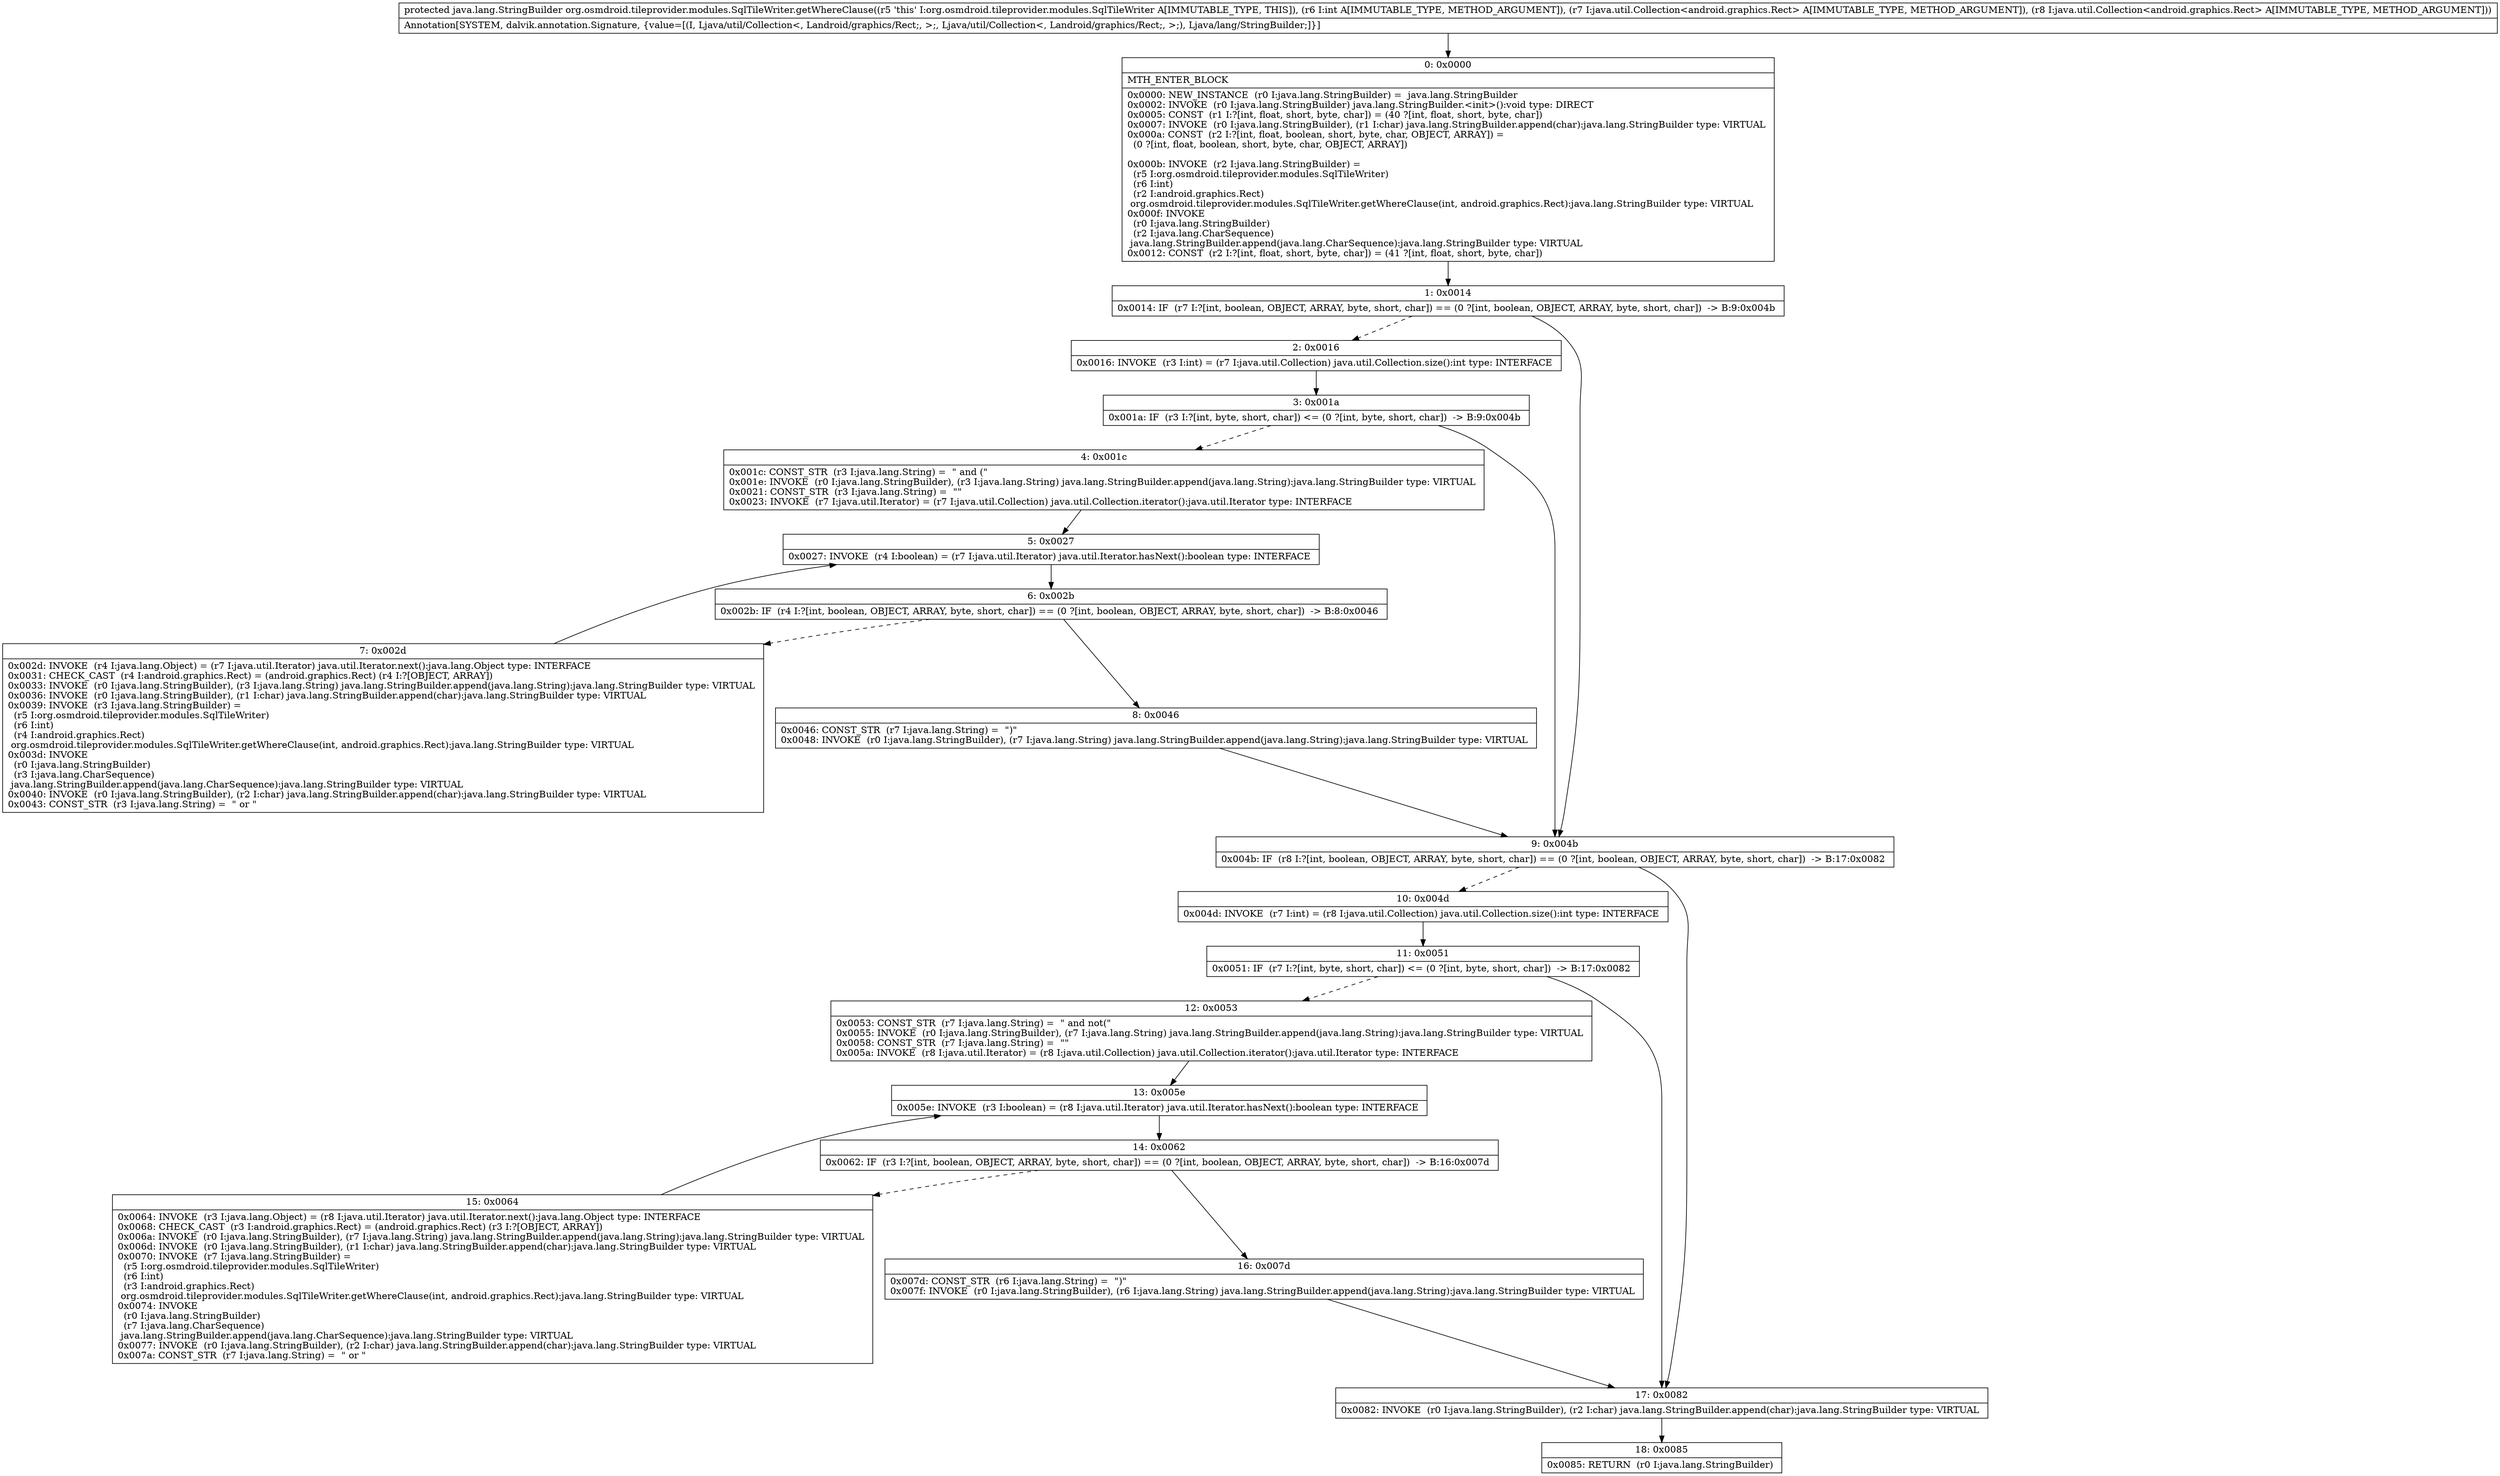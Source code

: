digraph "CFG fororg.osmdroid.tileprovider.modules.SqlTileWriter.getWhereClause(ILjava\/util\/Collection;Ljava\/util\/Collection;)Ljava\/lang\/StringBuilder;" {
Node_0 [shape=record,label="{0\:\ 0x0000|MTH_ENTER_BLOCK\l|0x0000: NEW_INSTANCE  (r0 I:java.lang.StringBuilder) =  java.lang.StringBuilder \l0x0002: INVOKE  (r0 I:java.lang.StringBuilder) java.lang.StringBuilder.\<init\>():void type: DIRECT \l0x0005: CONST  (r1 I:?[int, float, short, byte, char]) = (40 ?[int, float, short, byte, char]) \l0x0007: INVOKE  (r0 I:java.lang.StringBuilder), (r1 I:char) java.lang.StringBuilder.append(char):java.lang.StringBuilder type: VIRTUAL \l0x000a: CONST  (r2 I:?[int, float, boolean, short, byte, char, OBJECT, ARRAY]) = \l  (0 ?[int, float, boolean, short, byte, char, OBJECT, ARRAY])\l \l0x000b: INVOKE  (r2 I:java.lang.StringBuilder) = \l  (r5 I:org.osmdroid.tileprovider.modules.SqlTileWriter)\l  (r6 I:int)\l  (r2 I:android.graphics.Rect)\l org.osmdroid.tileprovider.modules.SqlTileWriter.getWhereClause(int, android.graphics.Rect):java.lang.StringBuilder type: VIRTUAL \l0x000f: INVOKE  \l  (r0 I:java.lang.StringBuilder)\l  (r2 I:java.lang.CharSequence)\l java.lang.StringBuilder.append(java.lang.CharSequence):java.lang.StringBuilder type: VIRTUAL \l0x0012: CONST  (r2 I:?[int, float, short, byte, char]) = (41 ?[int, float, short, byte, char]) \l}"];
Node_1 [shape=record,label="{1\:\ 0x0014|0x0014: IF  (r7 I:?[int, boolean, OBJECT, ARRAY, byte, short, char]) == (0 ?[int, boolean, OBJECT, ARRAY, byte, short, char])  \-\> B:9:0x004b \l}"];
Node_2 [shape=record,label="{2\:\ 0x0016|0x0016: INVOKE  (r3 I:int) = (r7 I:java.util.Collection) java.util.Collection.size():int type: INTERFACE \l}"];
Node_3 [shape=record,label="{3\:\ 0x001a|0x001a: IF  (r3 I:?[int, byte, short, char]) \<= (0 ?[int, byte, short, char])  \-\> B:9:0x004b \l}"];
Node_4 [shape=record,label="{4\:\ 0x001c|0x001c: CONST_STR  (r3 I:java.lang.String) =  \" and (\" \l0x001e: INVOKE  (r0 I:java.lang.StringBuilder), (r3 I:java.lang.String) java.lang.StringBuilder.append(java.lang.String):java.lang.StringBuilder type: VIRTUAL \l0x0021: CONST_STR  (r3 I:java.lang.String) =  \"\" \l0x0023: INVOKE  (r7 I:java.util.Iterator) = (r7 I:java.util.Collection) java.util.Collection.iterator():java.util.Iterator type: INTERFACE \l}"];
Node_5 [shape=record,label="{5\:\ 0x0027|0x0027: INVOKE  (r4 I:boolean) = (r7 I:java.util.Iterator) java.util.Iterator.hasNext():boolean type: INTERFACE \l}"];
Node_6 [shape=record,label="{6\:\ 0x002b|0x002b: IF  (r4 I:?[int, boolean, OBJECT, ARRAY, byte, short, char]) == (0 ?[int, boolean, OBJECT, ARRAY, byte, short, char])  \-\> B:8:0x0046 \l}"];
Node_7 [shape=record,label="{7\:\ 0x002d|0x002d: INVOKE  (r4 I:java.lang.Object) = (r7 I:java.util.Iterator) java.util.Iterator.next():java.lang.Object type: INTERFACE \l0x0031: CHECK_CAST  (r4 I:android.graphics.Rect) = (android.graphics.Rect) (r4 I:?[OBJECT, ARRAY]) \l0x0033: INVOKE  (r0 I:java.lang.StringBuilder), (r3 I:java.lang.String) java.lang.StringBuilder.append(java.lang.String):java.lang.StringBuilder type: VIRTUAL \l0x0036: INVOKE  (r0 I:java.lang.StringBuilder), (r1 I:char) java.lang.StringBuilder.append(char):java.lang.StringBuilder type: VIRTUAL \l0x0039: INVOKE  (r3 I:java.lang.StringBuilder) = \l  (r5 I:org.osmdroid.tileprovider.modules.SqlTileWriter)\l  (r6 I:int)\l  (r4 I:android.graphics.Rect)\l org.osmdroid.tileprovider.modules.SqlTileWriter.getWhereClause(int, android.graphics.Rect):java.lang.StringBuilder type: VIRTUAL \l0x003d: INVOKE  \l  (r0 I:java.lang.StringBuilder)\l  (r3 I:java.lang.CharSequence)\l java.lang.StringBuilder.append(java.lang.CharSequence):java.lang.StringBuilder type: VIRTUAL \l0x0040: INVOKE  (r0 I:java.lang.StringBuilder), (r2 I:char) java.lang.StringBuilder.append(char):java.lang.StringBuilder type: VIRTUAL \l0x0043: CONST_STR  (r3 I:java.lang.String) =  \" or \" \l}"];
Node_8 [shape=record,label="{8\:\ 0x0046|0x0046: CONST_STR  (r7 I:java.lang.String) =  \")\" \l0x0048: INVOKE  (r0 I:java.lang.StringBuilder), (r7 I:java.lang.String) java.lang.StringBuilder.append(java.lang.String):java.lang.StringBuilder type: VIRTUAL \l}"];
Node_9 [shape=record,label="{9\:\ 0x004b|0x004b: IF  (r8 I:?[int, boolean, OBJECT, ARRAY, byte, short, char]) == (0 ?[int, boolean, OBJECT, ARRAY, byte, short, char])  \-\> B:17:0x0082 \l}"];
Node_10 [shape=record,label="{10\:\ 0x004d|0x004d: INVOKE  (r7 I:int) = (r8 I:java.util.Collection) java.util.Collection.size():int type: INTERFACE \l}"];
Node_11 [shape=record,label="{11\:\ 0x0051|0x0051: IF  (r7 I:?[int, byte, short, char]) \<= (0 ?[int, byte, short, char])  \-\> B:17:0x0082 \l}"];
Node_12 [shape=record,label="{12\:\ 0x0053|0x0053: CONST_STR  (r7 I:java.lang.String) =  \" and not(\" \l0x0055: INVOKE  (r0 I:java.lang.StringBuilder), (r7 I:java.lang.String) java.lang.StringBuilder.append(java.lang.String):java.lang.StringBuilder type: VIRTUAL \l0x0058: CONST_STR  (r7 I:java.lang.String) =  \"\" \l0x005a: INVOKE  (r8 I:java.util.Iterator) = (r8 I:java.util.Collection) java.util.Collection.iterator():java.util.Iterator type: INTERFACE \l}"];
Node_13 [shape=record,label="{13\:\ 0x005e|0x005e: INVOKE  (r3 I:boolean) = (r8 I:java.util.Iterator) java.util.Iterator.hasNext():boolean type: INTERFACE \l}"];
Node_14 [shape=record,label="{14\:\ 0x0062|0x0062: IF  (r3 I:?[int, boolean, OBJECT, ARRAY, byte, short, char]) == (0 ?[int, boolean, OBJECT, ARRAY, byte, short, char])  \-\> B:16:0x007d \l}"];
Node_15 [shape=record,label="{15\:\ 0x0064|0x0064: INVOKE  (r3 I:java.lang.Object) = (r8 I:java.util.Iterator) java.util.Iterator.next():java.lang.Object type: INTERFACE \l0x0068: CHECK_CAST  (r3 I:android.graphics.Rect) = (android.graphics.Rect) (r3 I:?[OBJECT, ARRAY]) \l0x006a: INVOKE  (r0 I:java.lang.StringBuilder), (r7 I:java.lang.String) java.lang.StringBuilder.append(java.lang.String):java.lang.StringBuilder type: VIRTUAL \l0x006d: INVOKE  (r0 I:java.lang.StringBuilder), (r1 I:char) java.lang.StringBuilder.append(char):java.lang.StringBuilder type: VIRTUAL \l0x0070: INVOKE  (r7 I:java.lang.StringBuilder) = \l  (r5 I:org.osmdroid.tileprovider.modules.SqlTileWriter)\l  (r6 I:int)\l  (r3 I:android.graphics.Rect)\l org.osmdroid.tileprovider.modules.SqlTileWriter.getWhereClause(int, android.graphics.Rect):java.lang.StringBuilder type: VIRTUAL \l0x0074: INVOKE  \l  (r0 I:java.lang.StringBuilder)\l  (r7 I:java.lang.CharSequence)\l java.lang.StringBuilder.append(java.lang.CharSequence):java.lang.StringBuilder type: VIRTUAL \l0x0077: INVOKE  (r0 I:java.lang.StringBuilder), (r2 I:char) java.lang.StringBuilder.append(char):java.lang.StringBuilder type: VIRTUAL \l0x007a: CONST_STR  (r7 I:java.lang.String) =  \" or \" \l}"];
Node_16 [shape=record,label="{16\:\ 0x007d|0x007d: CONST_STR  (r6 I:java.lang.String) =  \")\" \l0x007f: INVOKE  (r0 I:java.lang.StringBuilder), (r6 I:java.lang.String) java.lang.StringBuilder.append(java.lang.String):java.lang.StringBuilder type: VIRTUAL \l}"];
Node_17 [shape=record,label="{17\:\ 0x0082|0x0082: INVOKE  (r0 I:java.lang.StringBuilder), (r2 I:char) java.lang.StringBuilder.append(char):java.lang.StringBuilder type: VIRTUAL \l}"];
Node_18 [shape=record,label="{18\:\ 0x0085|0x0085: RETURN  (r0 I:java.lang.StringBuilder) \l}"];
MethodNode[shape=record,label="{protected java.lang.StringBuilder org.osmdroid.tileprovider.modules.SqlTileWriter.getWhereClause((r5 'this' I:org.osmdroid.tileprovider.modules.SqlTileWriter A[IMMUTABLE_TYPE, THIS]), (r6 I:int A[IMMUTABLE_TYPE, METHOD_ARGUMENT]), (r7 I:java.util.Collection\<android.graphics.Rect\> A[IMMUTABLE_TYPE, METHOD_ARGUMENT]), (r8 I:java.util.Collection\<android.graphics.Rect\> A[IMMUTABLE_TYPE, METHOD_ARGUMENT]))  | Annotation[SYSTEM, dalvik.annotation.Signature, \{value=[(I, Ljava\/util\/Collection\<, Landroid\/graphics\/Rect;, \>;, Ljava\/util\/Collection\<, Landroid\/graphics\/Rect;, \>;), Ljava\/lang\/StringBuilder;]\}]\l}"];
MethodNode -> Node_0;
Node_0 -> Node_1;
Node_1 -> Node_2[style=dashed];
Node_1 -> Node_9;
Node_2 -> Node_3;
Node_3 -> Node_4[style=dashed];
Node_3 -> Node_9;
Node_4 -> Node_5;
Node_5 -> Node_6;
Node_6 -> Node_7[style=dashed];
Node_6 -> Node_8;
Node_7 -> Node_5;
Node_8 -> Node_9;
Node_9 -> Node_10[style=dashed];
Node_9 -> Node_17;
Node_10 -> Node_11;
Node_11 -> Node_12[style=dashed];
Node_11 -> Node_17;
Node_12 -> Node_13;
Node_13 -> Node_14;
Node_14 -> Node_15[style=dashed];
Node_14 -> Node_16;
Node_15 -> Node_13;
Node_16 -> Node_17;
Node_17 -> Node_18;
}

